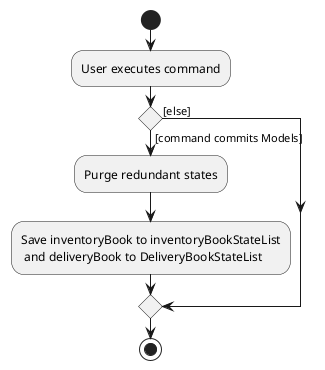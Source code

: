 @startuml
start
:User executes command;

'Since the beta syntax does not support placing the condition outside the
'diamond we place it as the true branch instead.

if () then ([command commits Models])
    :Purge redundant states;
    :Save inventoryBook to inventoryBookStateList
     and deliveryBook to DeliveryBookStateList;
else ([else])
endif
stop
@enduml
